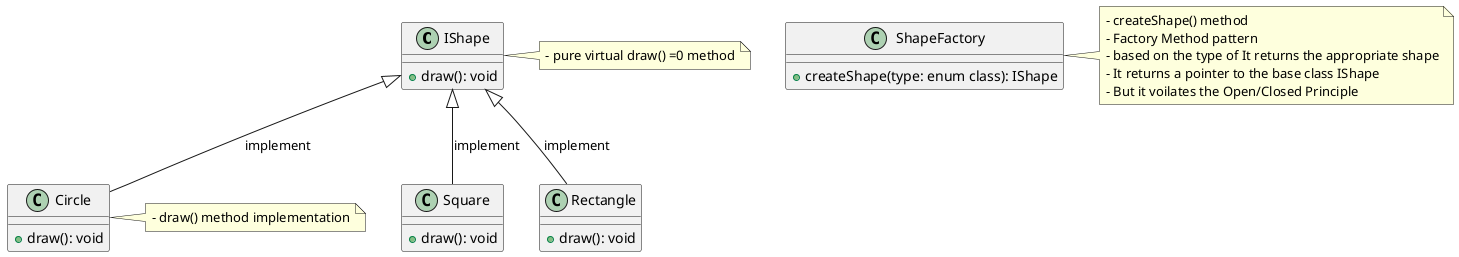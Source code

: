 @startuml 

class IShape {
    + draw(): void
}
note right of IShape
    - pure virtual draw() =0 method
end note

class Circle {
    + draw(): void
}
class Square {
    + draw(): void
}
class Rectangle {
    + draw(): void
} 

IShape <|-- Circle : implement
IShape <|-- Square : implement
IShape <|-- Rectangle : implement
note right of Circle
    - draw() method implementation
end note

class ShapeFactory {
    + createShape(type: enum class): IShape
}
note right of ShapeFactory
    - createShape() method
    - Factory Method pattern
    - based on the type of It returns the appropriate shape
    - It returns a pointer to the base class IShape
    - But it voilates the Open/Closed Principle
end note



@enduml
